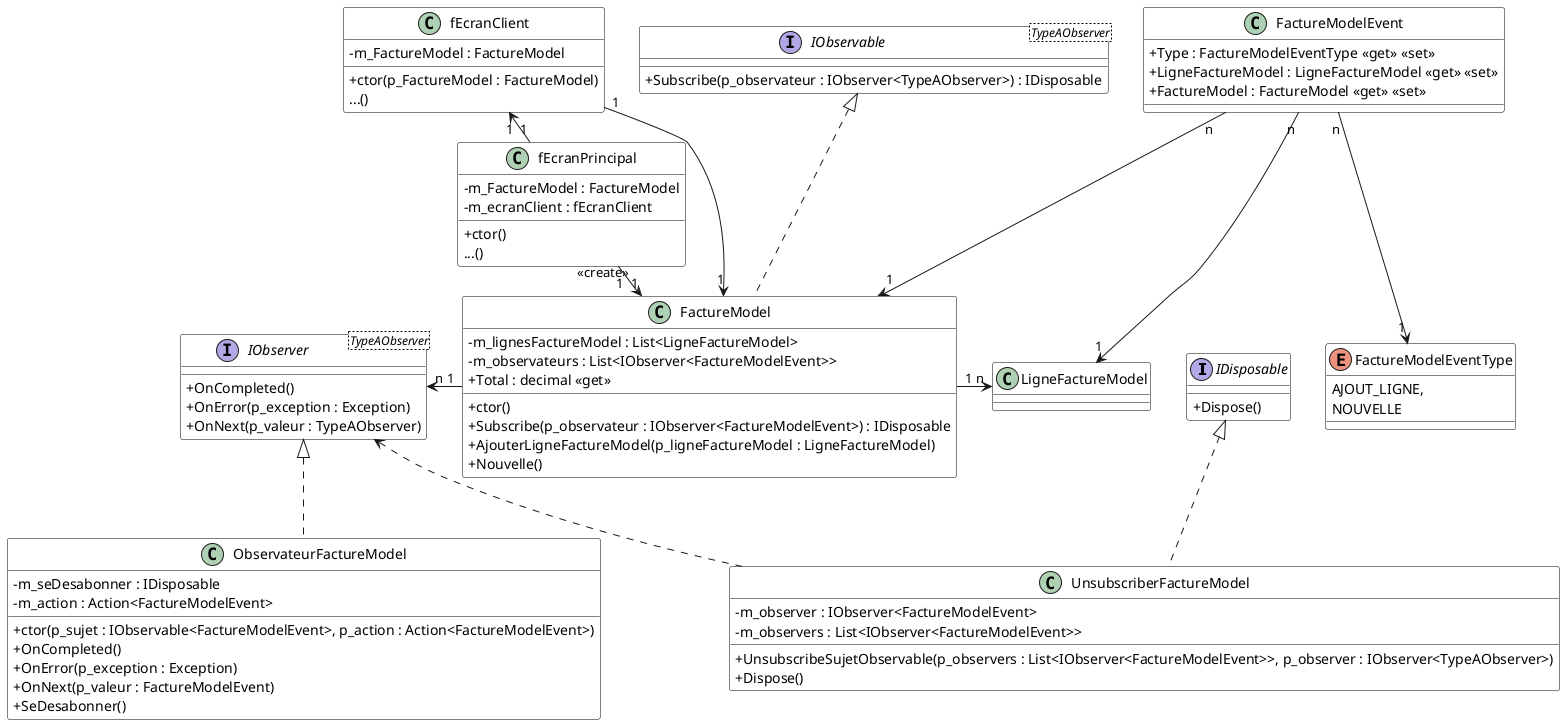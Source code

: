 @startuml DiagAppFactureGen

skinparam classAttributeIconSize 0
skinparam class {
    BackgroundColor White
    BorderColor #000
}

interface IDisposable {
    + Dispose()
}

interface IObservable<TypeAObserver> {
    + Subscribe(p_observateur : IObserver<TypeAObserver>) : IDisposable
}

interface IObserver<TypeAObserver> {
    + OnCompleted()
    + OnError(p_exception : Exception)
    + OnNext(p_valeur : TypeAObserver)
}

class FactureModel {
    - m_lignesFactureModel : List<LigneFactureModel>
    - m_observateurs : List<IObserver<FactureModelEvent>>
    + Total : decimal <<get>>
    + ctor()
    + Subscribe(p_observateur : IObserver<FactureModelEvent>) : IDisposable
    + AjouterLigneFactureModel(p_ligneFactureModel : LigneFactureModel)
    + Nouvelle()
}

class fEcranPrincipal {
    - m_FactureModel : FactureModel
    - m_ecranClient : fEcranClient
    + ctor()
    ...()
}

class fEcranClient {
    - m_FactureModel : FactureModel
    + ctor(p_FactureModel : FactureModel)
    ...()
}

class ObservateurFactureModel {
    - m_seDesabonner : IDisposable
    - m_action : Action<FactureModelEvent>
    + ctor(p_sujet : IObservable<FactureModelEvent>, p_action : Action<FactureModelEvent>)
    + OnCompleted()
    + OnError(p_exception : Exception)
    + OnNext(p_valeur : FactureModelEvent)
    + SeDesabonner()
}

class UnsubscriberFactureModel {
    - m_observer : IObserver<FactureModelEvent>
    - m_observers : List<IObserver<FactureModelEvent>>
    + UnsubscribeSujetObservable(p_observers : List<IObserver<FactureModelEvent>>, p_observer : IObserver<TypeAObserver>)
    + Dispose()
}

class FactureModelEvent {
    + Type : FactureModelEventType <<get>> <<set>>
    + LigneFactureModel : LigneFactureModel <<get>> <<set>>
    + FactureModel : FactureModel <<get>> <<set>>
}

enum FactureModelEventType {
    AJOUT_LIGNE,
    NOUVELLE
}

FactureModelEvent "n" --> "1" FactureModel
FactureModelEvent "n" --> "1" LigneFactureModel
FactureModelEvent "n" --> "1" FactureModelEventType

fEcranPrincipal "1" -right-> "1" FactureModel : <<create>>
fEcranPrincipal "1" -left-> "1" fEcranClient
'fEcranPrincipal "1" ..> "1" ObservateurFactureModel : <<create>>

FactureModel "1" -left-> "n" IObserver
FactureModel "1" -right-> "n" LigneFactureModel

fEcranClient "1" --> "1" FactureModel
'fEcranClient "1" ..> "1" ObservateurFactureModel : <<create>>

IObserver <|.. ObservateurFactureModel
IDisposable <|.. UnsubscriberFactureModel
IObserver <.. UnsubscriberFactureModel
IObservable <|.. FactureModel


@enduml